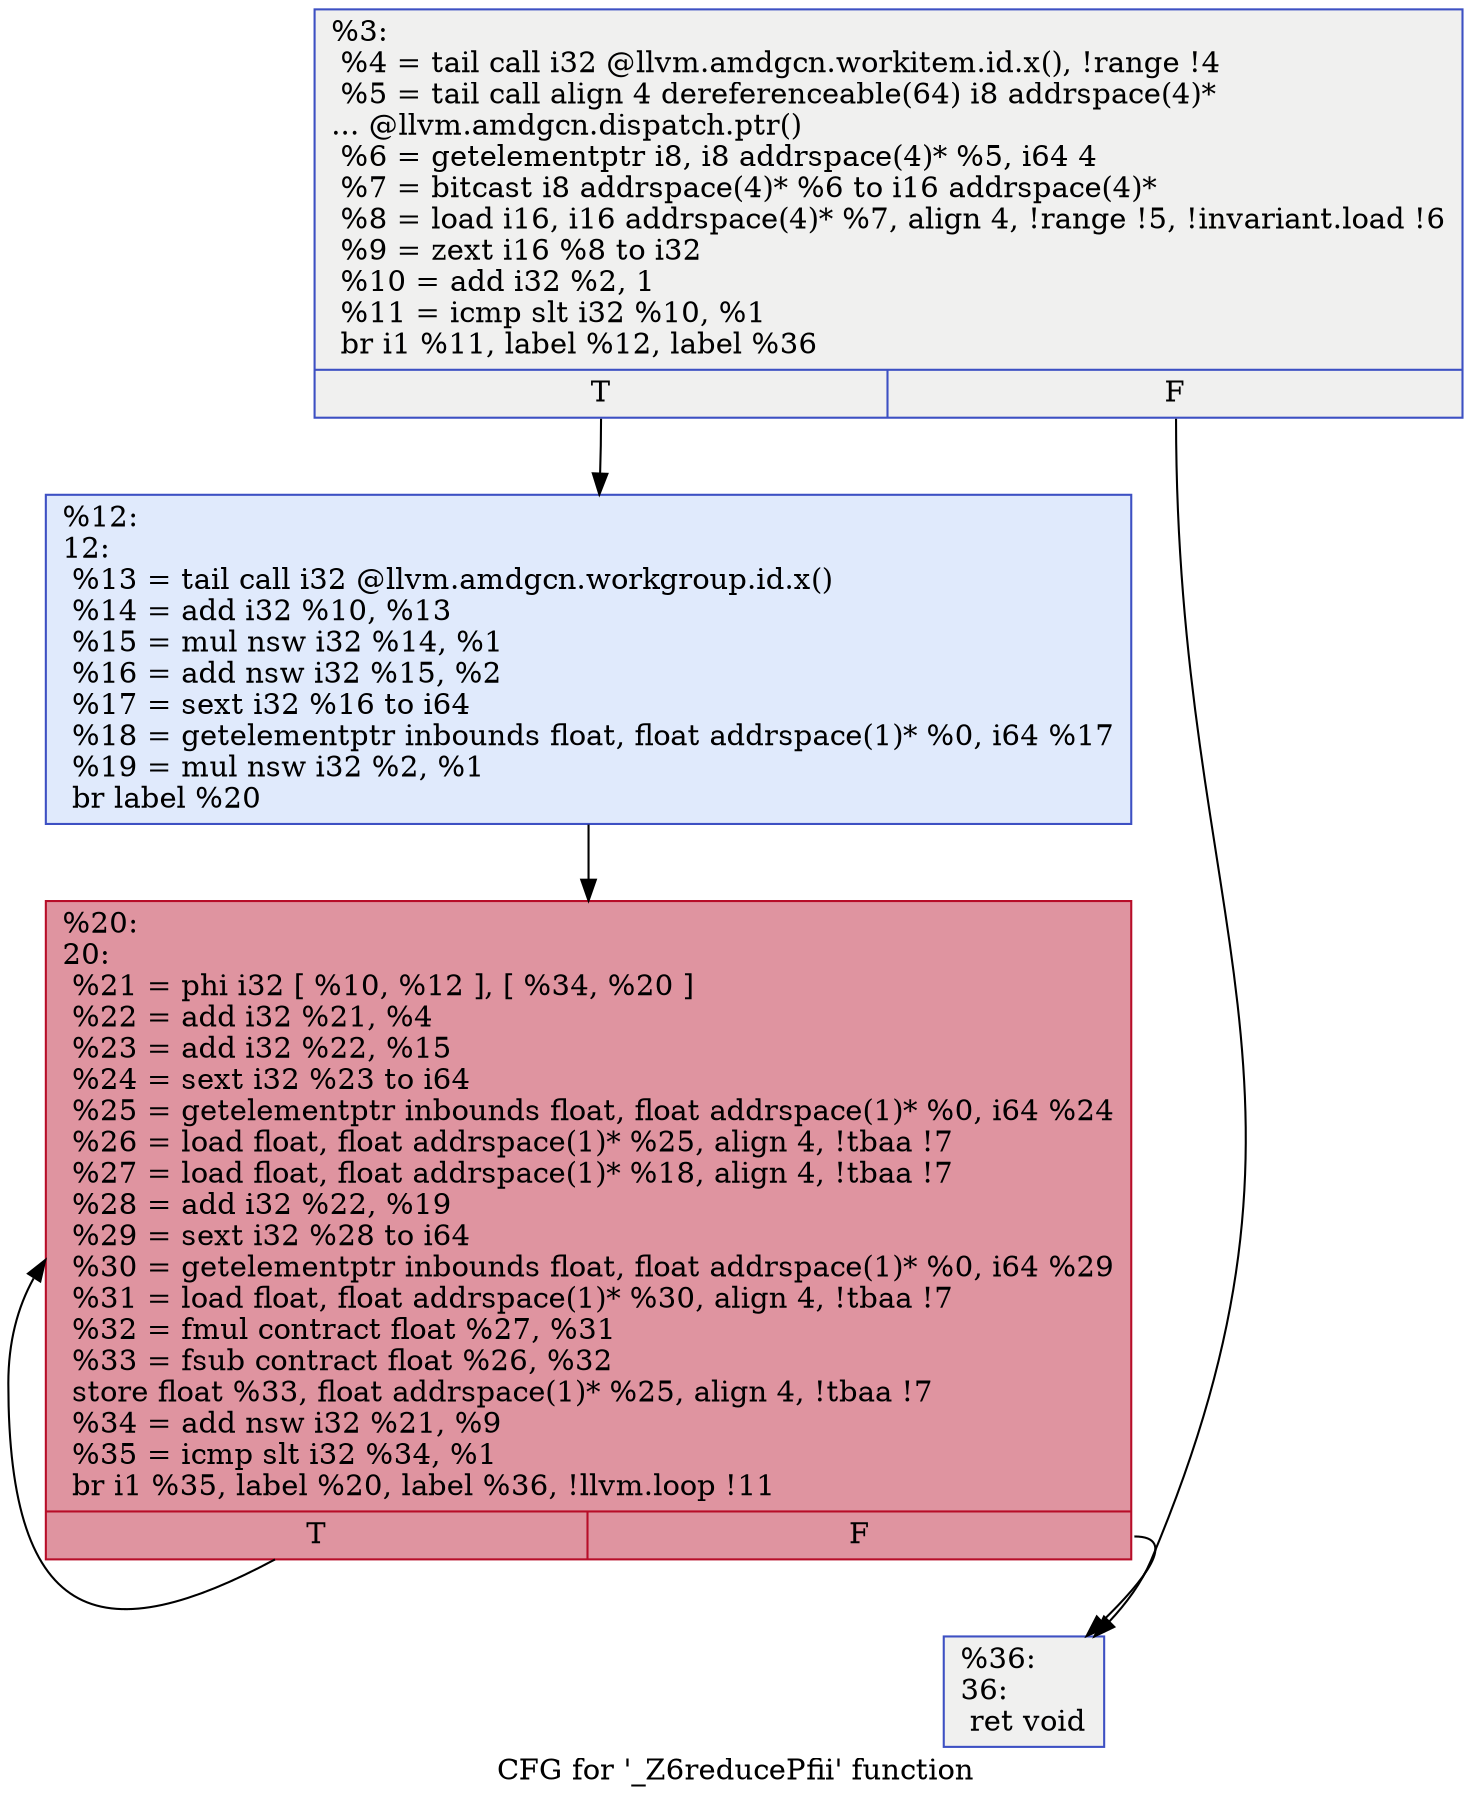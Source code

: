 digraph "CFG for '_Z6reducePfii' function" {
	label="CFG for '_Z6reducePfii' function";

	Node0x518d1d0 [shape=record,color="#3d50c3ff", style=filled, fillcolor="#dedcdb70",label="{%3:\l  %4 = tail call i32 @llvm.amdgcn.workitem.id.x(), !range !4\l  %5 = tail call align 4 dereferenceable(64) i8 addrspace(4)*\l... @llvm.amdgcn.dispatch.ptr()\l  %6 = getelementptr i8, i8 addrspace(4)* %5, i64 4\l  %7 = bitcast i8 addrspace(4)* %6 to i16 addrspace(4)*\l  %8 = load i16, i16 addrspace(4)* %7, align 4, !range !5, !invariant.load !6\l  %9 = zext i16 %8 to i32\l  %10 = add i32 %2, 1\l  %11 = icmp slt i32 %10, %1\l  br i1 %11, label %12, label %36\l|{<s0>T|<s1>F}}"];
	Node0x518d1d0:s0 -> Node0x518df70;
	Node0x518d1d0:s1 -> Node0x518eed0;
	Node0x518df70 [shape=record,color="#3d50c3ff", style=filled, fillcolor="#b9d0f970",label="{%12:\l12:                                               \l  %13 = tail call i32 @llvm.amdgcn.workgroup.id.x()\l  %14 = add i32 %10, %13\l  %15 = mul nsw i32 %14, %1\l  %16 = add nsw i32 %15, %2\l  %17 = sext i32 %16 to i64\l  %18 = getelementptr inbounds float, float addrspace(1)* %0, i64 %17\l  %19 = mul nsw i32 %2, %1\l  br label %20\l}"];
	Node0x518df70 -> Node0x518f5a0;
	Node0x518f5a0 [shape=record,color="#b70d28ff", style=filled, fillcolor="#b70d2870",label="{%20:\l20:                                               \l  %21 = phi i32 [ %10, %12 ], [ %34, %20 ]\l  %22 = add i32 %21, %4\l  %23 = add i32 %22, %15\l  %24 = sext i32 %23 to i64\l  %25 = getelementptr inbounds float, float addrspace(1)* %0, i64 %24\l  %26 = load float, float addrspace(1)* %25, align 4, !tbaa !7\l  %27 = load float, float addrspace(1)* %18, align 4, !tbaa !7\l  %28 = add i32 %22, %19\l  %29 = sext i32 %28 to i64\l  %30 = getelementptr inbounds float, float addrspace(1)* %0, i64 %29\l  %31 = load float, float addrspace(1)* %30, align 4, !tbaa !7\l  %32 = fmul contract float %27, %31\l  %33 = fsub contract float %26, %32\l  store float %33, float addrspace(1)* %25, align 4, !tbaa !7\l  %34 = add nsw i32 %21, %9\l  %35 = icmp slt i32 %34, %1\l  br i1 %35, label %20, label %36, !llvm.loop !11\l|{<s0>T|<s1>F}}"];
	Node0x518f5a0:s0 -> Node0x518f5a0;
	Node0x518f5a0:s1 -> Node0x518eed0;
	Node0x518eed0 [shape=record,color="#3d50c3ff", style=filled, fillcolor="#dedcdb70",label="{%36:\l36:                                               \l  ret void\l}"];
}
